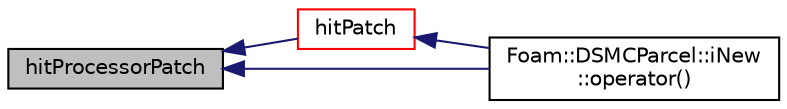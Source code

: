 digraph "hitProcessorPatch"
{
  bgcolor="transparent";
  edge [fontname="Helvetica",fontsize="10",labelfontname="Helvetica",labelfontsize="10"];
  node [fontname="Helvetica",fontsize="10",shape=record];
  rankdir="LR";
  Node408 [label="hitProcessorPatch",height=0.2,width=0.4,color="black", fillcolor="grey75", style="filled", fontcolor="black"];
  Node408 -> Node409 [dir="back",color="midnightblue",fontsize="10",style="solid",fontname="Helvetica"];
  Node409 [label="hitPatch",height=0.2,width=0.4,color="red",URL="$a24817.html#a986caa1de5299cc903e83a66a8d25b94",tooltip="Overridable function to handle the particle hitting a patch. "];
  Node409 -> Node411 [dir="back",color="midnightblue",fontsize="10",style="solid",fontname="Helvetica"];
  Node411 [label="Foam::DSMCParcel::iNew\l::operator()",height=0.2,width=0.4,color="black",URL="$a24829.html#aa50236f85578b0659d3234e347f5cc68"];
  Node408 -> Node411 [dir="back",color="midnightblue",fontsize="10",style="solid",fontname="Helvetica"];
}
